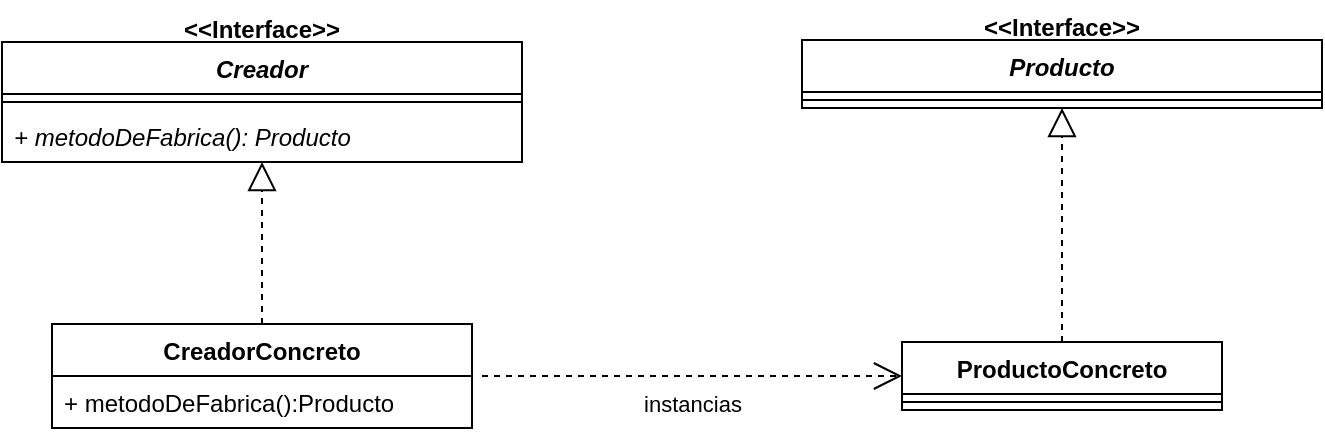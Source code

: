 <mxfile version="16.5.1" type="device"><diagram id="6woQ36cwOKelae2H3KSU" name="Página-1"><mxGraphModel dx="1422" dy="873" grid="1" gridSize="10" guides="1" tooltips="1" connect="1" arrows="1" fold="1" page="1" pageScale="1" pageWidth="1169" pageHeight="827" math="0" shadow="0"><root><mxCell id="0"/><mxCell id="1" parent="0"/><mxCell id="qiwlwuti6_Kzm6gzmM_s-1" value="Creador" style="swimlane;fontStyle=3;align=center;verticalAlign=top;childLayout=stackLayout;horizontal=1;startSize=26;horizontalStack=0;resizeParent=1;resizeParentMax=0;resizeLast=0;collapsible=1;marginBottom=0;" vertex="1" parent="1"><mxGeometry x="410" y="320" width="260" height="60" as="geometry"><mxRectangle x="640" y="400" width="80" height="26" as="alternateBounds"/></mxGeometry></mxCell><mxCell id="qiwlwuti6_Kzm6gzmM_s-3" value="" style="line;strokeWidth=1;fillColor=none;align=left;verticalAlign=middle;spacingTop=-1;spacingLeft=3;spacingRight=3;rotatable=0;labelPosition=right;points=[];portConstraint=eastwest;" vertex="1" parent="qiwlwuti6_Kzm6gzmM_s-1"><mxGeometry y="26" width="260" height="8" as="geometry"/></mxCell><mxCell id="qiwlwuti6_Kzm6gzmM_s-4" value="+ metodoDeFabrica(): Producto" style="text;strokeColor=none;fillColor=none;align=left;verticalAlign=top;spacingLeft=4;spacingRight=4;overflow=hidden;rotatable=0;points=[[0,0.5],[1,0.5]];portConstraint=eastwest;fontStyle=2" vertex="1" parent="qiwlwuti6_Kzm6gzmM_s-1"><mxGeometry y="34" width="260" height="26" as="geometry"/></mxCell><mxCell id="qiwlwuti6_Kzm6gzmM_s-5" value="CreadorConcreto" style="swimlane;fontStyle=1;align=center;verticalAlign=top;childLayout=stackLayout;horizontal=1;startSize=26;horizontalStack=0;resizeParent=1;resizeParentMax=0;resizeLast=0;collapsible=1;marginBottom=0;" vertex="1" parent="1"><mxGeometry x="435" y="461" width="210" height="52" as="geometry"/></mxCell><mxCell id="qiwlwuti6_Kzm6gzmM_s-8" value="+ metodoDeFabrica():Producto" style="text;strokeColor=none;fillColor=none;align=left;verticalAlign=top;spacingLeft=4;spacingRight=4;overflow=hidden;rotatable=0;points=[[0,0.5],[1,0.5]];portConstraint=eastwest;" vertex="1" parent="qiwlwuti6_Kzm6gzmM_s-5"><mxGeometry y="26" width="210" height="26" as="geometry"/></mxCell><mxCell id="qiwlwuti6_Kzm6gzmM_s-9" value="" style="endArrow=block;dashed=1;endFill=0;endSize=12;html=1;rounded=0;exitX=0.5;exitY=0;exitDx=0;exitDy=0;" edge="1" parent="1" source="qiwlwuti6_Kzm6gzmM_s-5" target="qiwlwuti6_Kzm6gzmM_s-4"><mxGeometry width="160" relative="1" as="geometry"><mxPoint x="640" y="450" as="sourcePoint"/><mxPoint x="800" y="450" as="targetPoint"/></mxGeometry></mxCell><mxCell id="qiwlwuti6_Kzm6gzmM_s-10" value="&lt;&lt;Interface&gt;&gt;" style="text;align=center;fontStyle=1;verticalAlign=middle;spacingLeft=3;spacingRight=3;strokeColor=none;rotatable=0;points=[[0,0.5],[1,0.5]];portConstraint=eastwest;" vertex="1" parent="1"><mxGeometry x="500" y="300" width="80" height="26" as="geometry"/></mxCell><mxCell id="qiwlwuti6_Kzm6gzmM_s-11" value="Producto" style="swimlane;fontStyle=3;align=center;verticalAlign=top;childLayout=stackLayout;horizontal=1;startSize=26;horizontalStack=0;resizeParent=1;resizeParentMax=0;resizeLast=0;collapsible=1;marginBottom=0;" vertex="1" parent="1"><mxGeometry x="810" y="319" width="260" height="34" as="geometry"><mxRectangle x="640" y="400" width="80" height="26" as="alternateBounds"/></mxGeometry></mxCell><mxCell id="qiwlwuti6_Kzm6gzmM_s-12" value="" style="line;strokeWidth=1;fillColor=none;align=left;verticalAlign=middle;spacingTop=-1;spacingLeft=3;spacingRight=3;rotatable=0;labelPosition=right;points=[];portConstraint=eastwest;" vertex="1" parent="qiwlwuti6_Kzm6gzmM_s-11"><mxGeometry y="26" width="260" height="8" as="geometry"/></mxCell><mxCell id="qiwlwuti6_Kzm6gzmM_s-14" value="ProductoConcreto" style="swimlane;fontStyle=1;align=center;verticalAlign=top;childLayout=stackLayout;horizontal=1;startSize=26;horizontalStack=0;resizeParent=1;resizeParentMax=0;resizeLast=0;collapsible=1;marginBottom=0;" vertex="1" parent="1"><mxGeometry x="860" y="470" width="160" height="34" as="geometry"/></mxCell><mxCell id="qiwlwuti6_Kzm6gzmM_s-15" value="" style="line;strokeWidth=1;fillColor=none;align=left;verticalAlign=middle;spacingTop=-1;spacingLeft=3;spacingRight=3;rotatable=0;labelPosition=right;points=[];portConstraint=eastwest;" vertex="1" parent="qiwlwuti6_Kzm6gzmM_s-14"><mxGeometry y="26" width="160" height="8" as="geometry"/></mxCell><mxCell id="qiwlwuti6_Kzm6gzmM_s-17" value="" style="endArrow=block;dashed=1;endFill=0;endSize=12;html=1;rounded=0;exitX=0.5;exitY=0;exitDx=0;exitDy=0;entryX=0.5;entryY=1;entryDx=0;entryDy=0;" edge="1" parent="1" source="qiwlwuti6_Kzm6gzmM_s-14" target="qiwlwuti6_Kzm6gzmM_s-11"><mxGeometry width="160" relative="1" as="geometry"><mxPoint x="1040" y="449" as="sourcePoint"/><mxPoint x="940" y="379" as="targetPoint"/></mxGeometry></mxCell><mxCell id="qiwlwuti6_Kzm6gzmM_s-18" value="&lt;&lt;Interface&gt;&gt;" style="text;align=center;fontStyle=1;verticalAlign=middle;spacingLeft=3;spacingRight=3;strokeColor=none;rotatable=0;points=[[0,0.5],[1,0.5]];portConstraint=eastwest;" vertex="1" parent="1"><mxGeometry x="900" y="299" width="80" height="26" as="geometry"/></mxCell><mxCell id="qiwlwuti6_Kzm6gzmM_s-22" value="instancias" style="endArrow=open;endSize=12;dashed=1;html=1;rounded=0;entryX=0;entryY=0.5;entryDx=0;entryDy=0;" edge="1" parent="1" target="qiwlwuti6_Kzm6gzmM_s-14"><mxGeometry x="0.0" y="-14" width="160" relative="1" as="geometry"><mxPoint x="650" y="487" as="sourcePoint"/><mxPoint x="780" y="495.5" as="targetPoint"/><mxPoint as="offset"/></mxGeometry></mxCell></root></mxGraphModel></diagram></mxfile>